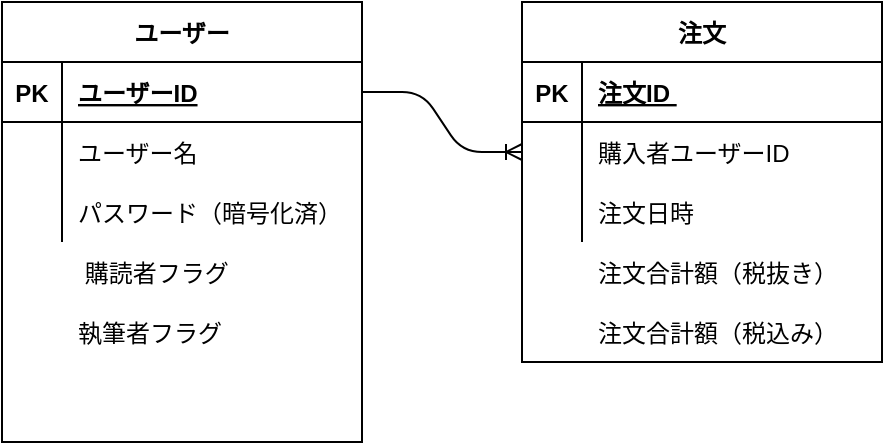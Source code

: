 <mxfile version="14.8.1" type="github"><diagram id="MFfzEgQ1at5WxXBxvwMB" name="Page-1"><mxGraphModel dx="435" dy="384" grid="1" gridSize="10" guides="1" tooltips="1" connect="1" arrows="1" fold="1" page="1" pageScale="1" pageWidth="827" pageHeight="1169" math="0" shadow="0"><root><mxCell id="0"/><mxCell id="1" parent="0"/><mxCell id="GCSQ266xMzVm8vdBDGGH-1" value="ユーザー" style="shape=table;startSize=30;container=1;collapsible=1;childLayout=tableLayout;fixedRows=1;rowLines=0;fontStyle=1;align=center;resizeLast=1;" vertex="1" parent="1"><mxGeometry x="40" y="40" width="180" height="220" as="geometry"><mxRectangle x="40" y="40" width="80" height="30" as="alternateBounds"/></mxGeometry></mxCell><mxCell id="GCSQ266xMzVm8vdBDGGH-2" value="" style="shape=partialRectangle;collapsible=0;dropTarget=0;pointerEvents=0;fillColor=none;top=0;left=0;bottom=1;right=0;points=[[0,0.5],[1,0.5]];portConstraint=eastwest;" vertex="1" parent="GCSQ266xMzVm8vdBDGGH-1"><mxGeometry y="30" width="180" height="30" as="geometry"/></mxCell><mxCell id="GCSQ266xMzVm8vdBDGGH-3" value="PK" style="shape=partialRectangle;connectable=0;fillColor=none;top=0;left=0;bottom=0;right=0;fontStyle=1;overflow=hidden;" vertex="1" parent="GCSQ266xMzVm8vdBDGGH-2"><mxGeometry width="30" height="30" as="geometry"/></mxCell><mxCell id="GCSQ266xMzVm8vdBDGGH-4" value="ユーザーID" style="shape=partialRectangle;connectable=0;fillColor=none;top=0;left=0;bottom=0;right=0;align=left;spacingLeft=6;fontStyle=5;overflow=hidden;" vertex="1" parent="GCSQ266xMzVm8vdBDGGH-2"><mxGeometry x="30" width="150" height="30" as="geometry"/></mxCell><mxCell id="GCSQ266xMzVm8vdBDGGH-5" value="" style="shape=partialRectangle;collapsible=0;dropTarget=0;pointerEvents=0;fillColor=none;top=0;left=0;bottom=0;right=0;points=[[0,0.5],[1,0.5]];portConstraint=eastwest;" vertex="1" parent="GCSQ266xMzVm8vdBDGGH-1"><mxGeometry y="60" width="180" height="30" as="geometry"/></mxCell><mxCell id="GCSQ266xMzVm8vdBDGGH-6" value="" style="shape=partialRectangle;connectable=0;fillColor=none;top=0;left=0;bottom=0;right=0;editable=1;overflow=hidden;" vertex="1" parent="GCSQ266xMzVm8vdBDGGH-5"><mxGeometry width="30" height="30" as="geometry"/></mxCell><mxCell id="GCSQ266xMzVm8vdBDGGH-7" value="ユーザー名" style="shape=partialRectangle;connectable=0;fillColor=none;top=0;left=0;bottom=0;right=0;align=left;spacingLeft=6;overflow=hidden;" vertex="1" parent="GCSQ266xMzVm8vdBDGGH-5"><mxGeometry x="30" width="150" height="30" as="geometry"/></mxCell><mxCell id="GCSQ266xMzVm8vdBDGGH-11" value="" style="shape=partialRectangle;collapsible=0;dropTarget=0;pointerEvents=0;fillColor=none;top=0;left=0;bottom=0;right=0;points=[[0,0.5],[1,0.5]];portConstraint=eastwest;" vertex="1" parent="GCSQ266xMzVm8vdBDGGH-1"><mxGeometry y="90" width="180" height="30" as="geometry"/></mxCell><mxCell id="GCSQ266xMzVm8vdBDGGH-12" value="" style="shape=partialRectangle;connectable=0;fillColor=none;top=0;left=0;bottom=0;right=0;editable=1;overflow=hidden;" vertex="1" parent="GCSQ266xMzVm8vdBDGGH-11"><mxGeometry width="30" height="30" as="geometry"/></mxCell><mxCell id="GCSQ266xMzVm8vdBDGGH-13" value="パスワード（暗号化済）" style="shape=partialRectangle;connectable=0;fillColor=none;top=0;left=0;bottom=0;right=0;align=left;spacingLeft=6;overflow=hidden;" vertex="1" parent="GCSQ266xMzVm8vdBDGGH-11"><mxGeometry x="30" width="150" height="30" as="geometry"/></mxCell><mxCell id="GCSQ266xMzVm8vdBDGGH-17" value="" style="shape=partialRectangle;collapsible=0;dropTarget=0;pointerEvents=0;fillColor=none;top=0;left=0;bottom=0;right=0;points=[[0,0.5],[1,0.5]];portConstraint=eastwest;" vertex="1" parent="1"><mxGeometry x="40" y="160" width="180" height="30" as="geometry"/></mxCell><mxCell id="GCSQ266xMzVm8vdBDGGH-18" value="" style="shape=partialRectangle;connectable=0;fillColor=none;top=0;left=0;bottom=0;right=0;editable=1;overflow=hidden;" vertex="1" parent="GCSQ266xMzVm8vdBDGGH-17"><mxGeometry width="30" height="30" as="geometry"/></mxCell><mxCell id="GCSQ266xMzVm8vdBDGGH-19" value=" 購読者フラグ " style="shape=partialRectangle;connectable=0;fillColor=none;top=0;left=0;bottom=0;right=0;align=left;spacingLeft=6;overflow=hidden;" vertex="1" parent="GCSQ266xMzVm8vdBDGGH-17"><mxGeometry x="30" width="150" height="30" as="geometry"/></mxCell><mxCell id="GCSQ266xMzVm8vdBDGGH-14" value="" style="shape=partialRectangle;collapsible=0;dropTarget=0;pointerEvents=0;fillColor=none;top=0;left=0;bottom=0;right=0;points=[[0,0.5],[1,0.5]];portConstraint=eastwest;" vertex="1" parent="1"><mxGeometry x="40" y="190" width="180" height="30" as="geometry"/></mxCell><mxCell id="GCSQ266xMzVm8vdBDGGH-15" value="" style="shape=partialRectangle;connectable=0;fillColor=none;top=0;left=0;bottom=0;right=0;editable=1;overflow=hidden;" vertex="1" parent="GCSQ266xMzVm8vdBDGGH-14"><mxGeometry width="30" height="30" as="geometry"/></mxCell><mxCell id="GCSQ266xMzVm8vdBDGGH-16" value=" 執筆者フラグ" style="shape=partialRectangle;connectable=0;fillColor=none;top=0;left=0;bottom=0;right=0;align=left;spacingLeft=6;overflow=hidden;" vertex="1" parent="GCSQ266xMzVm8vdBDGGH-14"><mxGeometry x="30" width="150" height="30" as="geometry"/></mxCell><mxCell id="GCSQ266xMzVm8vdBDGGH-20" value="注文" style="shape=table;startSize=30;container=1;collapsible=1;childLayout=tableLayout;fixedRows=1;rowLines=0;fontStyle=1;align=center;resizeLast=1;" vertex="1" parent="1"><mxGeometry x="300" y="40" width="180" height="180" as="geometry"><mxRectangle x="40" y="40" width="80" height="30" as="alternateBounds"/></mxGeometry></mxCell><mxCell id="GCSQ266xMzVm8vdBDGGH-21" value="" style="shape=partialRectangle;collapsible=0;dropTarget=0;pointerEvents=0;fillColor=none;top=0;left=0;bottom=1;right=0;points=[[0,0.5],[1,0.5]];portConstraint=eastwest;" vertex="1" parent="GCSQ266xMzVm8vdBDGGH-20"><mxGeometry y="30" width="180" height="30" as="geometry"/></mxCell><mxCell id="GCSQ266xMzVm8vdBDGGH-22" value="PK" style="shape=partialRectangle;connectable=0;fillColor=none;top=0;left=0;bottom=0;right=0;fontStyle=1;overflow=hidden;" vertex="1" parent="GCSQ266xMzVm8vdBDGGH-21"><mxGeometry width="30" height="30" as="geometry"/></mxCell><mxCell id="GCSQ266xMzVm8vdBDGGH-23" value="注文ID " style="shape=partialRectangle;connectable=0;fillColor=none;top=0;left=0;bottom=0;right=0;align=left;spacingLeft=6;fontStyle=5;overflow=hidden;" vertex="1" parent="GCSQ266xMzVm8vdBDGGH-21"><mxGeometry x="30" width="150" height="30" as="geometry"/></mxCell><mxCell id="GCSQ266xMzVm8vdBDGGH-24" value="" style="shape=partialRectangle;collapsible=0;dropTarget=0;pointerEvents=0;fillColor=none;top=0;left=0;bottom=0;right=0;points=[[0,0.5],[1,0.5]];portConstraint=eastwest;" vertex="1" parent="GCSQ266xMzVm8vdBDGGH-20"><mxGeometry y="60" width="180" height="30" as="geometry"/></mxCell><mxCell id="GCSQ266xMzVm8vdBDGGH-25" value="" style="shape=partialRectangle;connectable=0;fillColor=none;top=0;left=0;bottom=0;right=0;editable=1;overflow=hidden;" vertex="1" parent="GCSQ266xMzVm8vdBDGGH-24"><mxGeometry width="30" height="30" as="geometry"/></mxCell><mxCell id="GCSQ266xMzVm8vdBDGGH-26" value="購入者ユーザーID" style="shape=partialRectangle;connectable=0;fillColor=none;top=0;left=0;bottom=0;right=0;align=left;spacingLeft=6;overflow=hidden;" vertex="1" parent="GCSQ266xMzVm8vdBDGGH-24"><mxGeometry x="30" width="150" height="30" as="geometry"/></mxCell><mxCell id="GCSQ266xMzVm8vdBDGGH-27" value="" style="shape=partialRectangle;collapsible=0;dropTarget=0;pointerEvents=0;fillColor=none;top=0;left=0;bottom=0;right=0;points=[[0,0.5],[1,0.5]];portConstraint=eastwest;" vertex="1" parent="GCSQ266xMzVm8vdBDGGH-20"><mxGeometry y="90" width="180" height="30" as="geometry"/></mxCell><mxCell id="GCSQ266xMzVm8vdBDGGH-28" value="" style="shape=partialRectangle;connectable=0;fillColor=none;top=0;left=0;bottom=0;right=0;editable=1;overflow=hidden;" vertex="1" parent="GCSQ266xMzVm8vdBDGGH-27"><mxGeometry width="30" height="30" as="geometry"/></mxCell><mxCell id="GCSQ266xMzVm8vdBDGGH-29" value="注文日時" style="shape=partialRectangle;connectable=0;fillColor=none;top=0;left=0;bottom=0;right=0;align=left;spacingLeft=6;overflow=hidden;" vertex="1" parent="GCSQ266xMzVm8vdBDGGH-27"><mxGeometry x="30" width="150" height="30" as="geometry"/></mxCell><mxCell id="GCSQ266xMzVm8vdBDGGH-30" value="注文合計額（税抜き）" style="shape=partialRectangle;connectable=0;fillColor=none;top=0;left=0;bottom=0;right=0;align=left;spacingLeft=6;overflow=hidden;" vertex="1" parent="1"><mxGeometry x="330" y="160" width="150" height="30" as="geometry"/></mxCell><mxCell id="GCSQ266xMzVm8vdBDGGH-31" value="注文合計額（税込み）" style="shape=partialRectangle;connectable=0;fillColor=none;top=0;left=0;bottom=0;right=0;align=left;spacingLeft=6;overflow=hidden;" vertex="1" parent="1"><mxGeometry x="330" y="190" width="150" height="30" as="geometry"/></mxCell><mxCell id="GCSQ266xMzVm8vdBDGGH-34" value="" style="edgeStyle=entityRelationEdgeStyle;fontSize=12;html=1;endArrow=ERoneToMany;exitX=1;exitY=0.5;exitDx=0;exitDy=0;entryX=0;entryY=0.5;entryDx=0;entryDy=0;" edge="1" parent="1" source="GCSQ266xMzVm8vdBDGGH-2" target="GCSQ266xMzVm8vdBDGGH-24"><mxGeometry width="100" height="100" relative="1" as="geometry"><mxPoint x="230" y="260" as="sourcePoint"/><mxPoint x="290" y="115" as="targetPoint"/></mxGeometry></mxCell></root></mxGraphModel></diagram></mxfile>